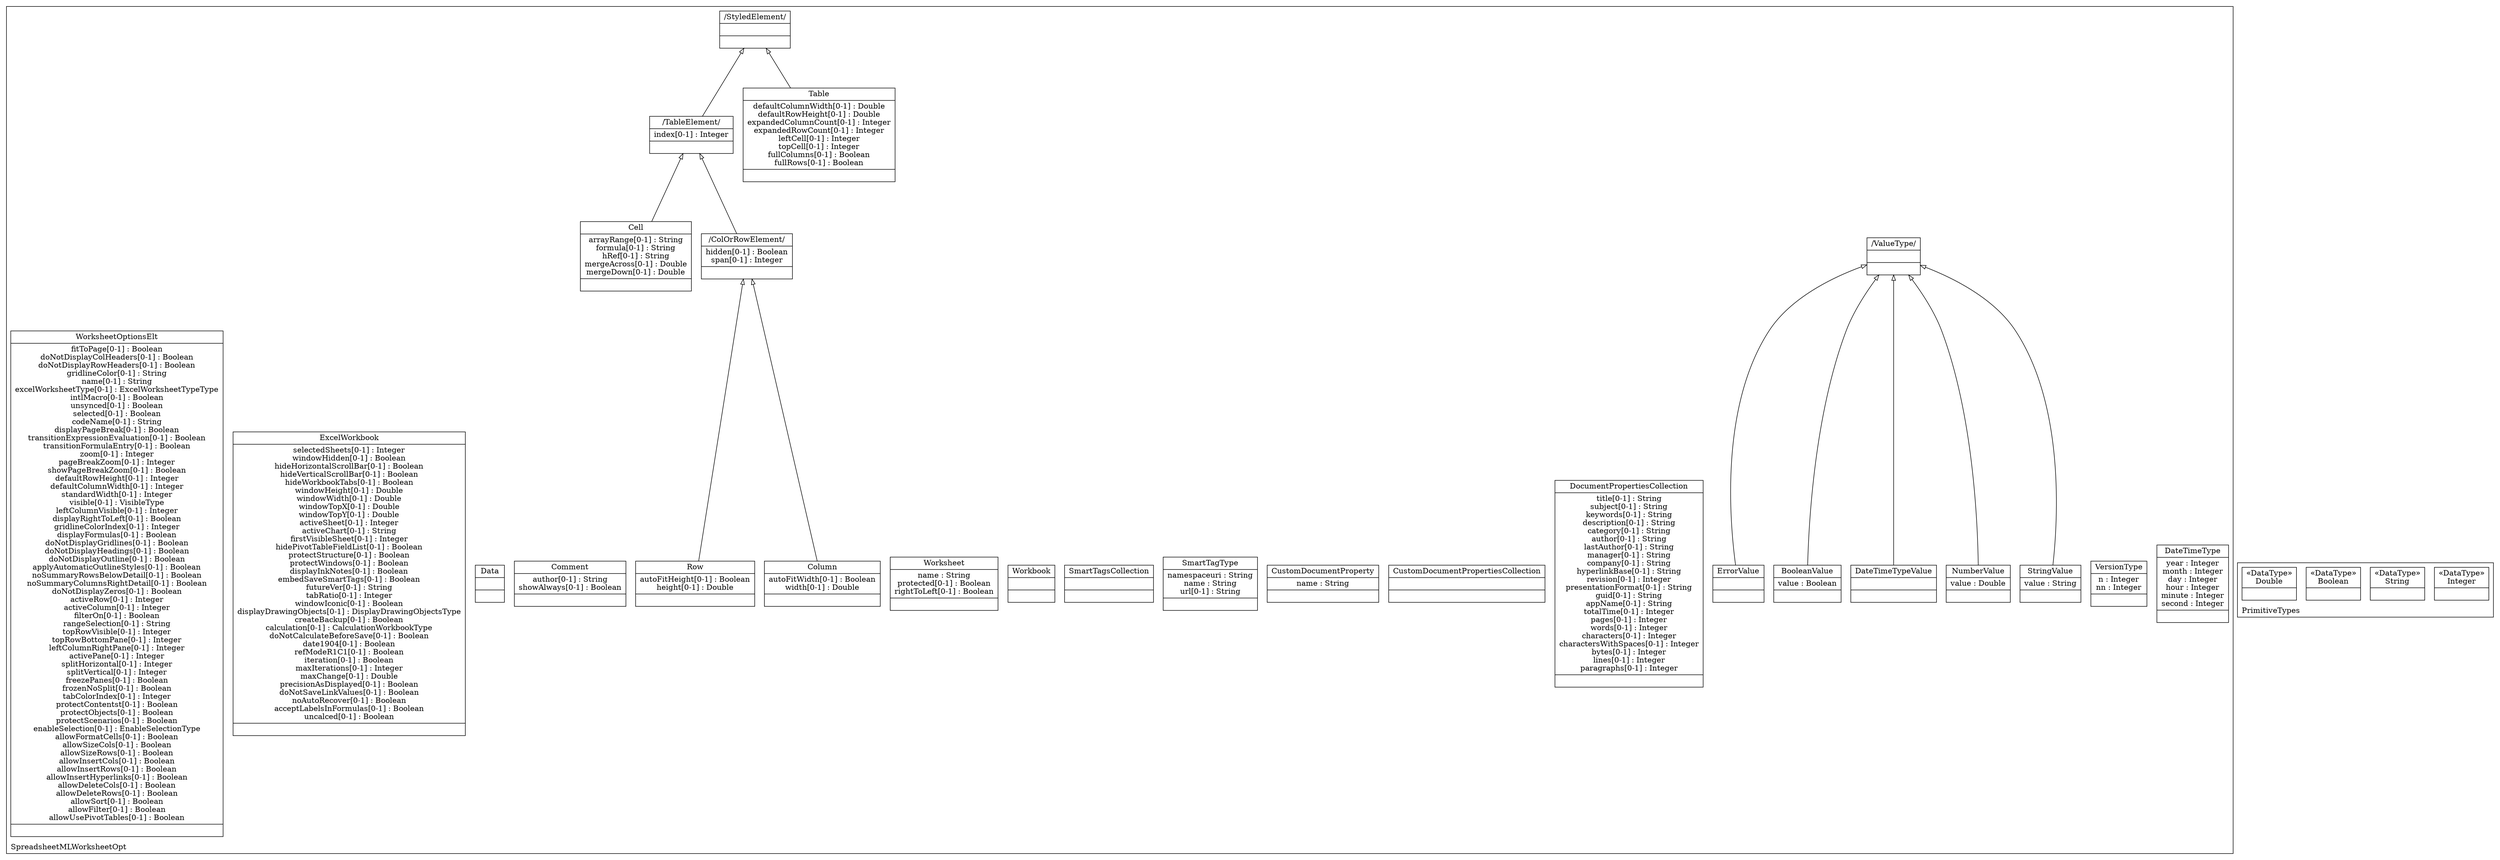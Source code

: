 digraph "KM3 Model in DOT" {
graph[rankdir=BT,labeljust=l,labelloc=t,nodeSep=0.75,compound=true];
 subgraph "cluster_SpreadsheetMLWorksheetOpt"{
labelloc=t
color=black
label=SpreadsheetMLWorksheetOpt
 node[shape=record];
DateTimeType[label="{DateTimeType|year : Integer\nmonth : Integer\nday : Integer\nhour : Integer\nminute : Integer\nsecond : Integer| }"]
;
 node[shape=record];
VersionType[label="{VersionType|n : Integer\nnn : Integer| }"]
;
 node[shape=record];
ValueType[label="{/ValueType/| | }"]
;
 node[shape=record];
StringValue[label="{StringValue|value : String| }"]
 StringValue->ValueType[arrowhead=onormal,group=ValueType,minlen=2,constraint=true,]
;
 node[shape=record];
NumberValue[label="{NumberValue|value : Double| }"]
 NumberValue->ValueType[arrowhead=onormal,group=ValueType,minlen=2,constraint=true,]
;
 node[shape=record];
DateTimeTypeValue[label="{DateTimeTypeValue| | }"]
 DateTimeTypeValue->ValueType[arrowhead=onormal,group=ValueType,minlen=2,constraint=true,]
;
 node[shape=record];
BooleanValue[label="{BooleanValue|value : Boolean| }"]
 BooleanValue->ValueType[arrowhead=onormal,group=ValueType,minlen=2,constraint=true,]
;
 node[shape=record];
ErrorValue[label="{ErrorValue| | }"]
 ErrorValue->ValueType[arrowhead=onormal,group=ValueType,minlen=2,constraint=true,]
;
 node[shape=record];
DocumentPropertiesCollection[label="{DocumentPropertiesCollection|title[0-1] : String\nsubject[0-1] : String\nkeywords[0-1] : String\ndescription[0-1] : String\ncategory[0-1] : String\nauthor[0-1] : String\nlastAuthor[0-1] : String\nmanager[0-1] : String\ncompany[0-1] : String\nhyperlinkBase[0-1] : String\nrevision[0-1] : Integer\npresentationFormat[0-1] : String\nguid[0-1] : String\nappName[0-1] : String\ntotalTime[0-1] : Integer\npages[0-1] : Integer\nwords[0-1] : Integer\ncharacters[0-1] : Integer\ncharactersWithSpaces[0-1] : Integer\nbytes[0-1] : Integer\nlines[0-1] : Integer\nparagraphs[0-1] : Integer| }"]
;
 node[shape=record];
CustomDocumentPropertiesCollection[label="{CustomDocumentPropertiesCollection| | }"]
;
 node[shape=record];
CustomDocumentProperty[label="{CustomDocumentProperty|name : String| }"]
;
 node[shape=record];
SmartTagType[label="{SmartTagType|namespaceuri : String\nname : String\nurl[0-1] : String| }"]
;
 node[shape=record];
SmartTagsCollection[label="{SmartTagsCollection| | }"]
;
 node[shape=record];
Workbook[label="{Workbook| | }"]
;
 node[shape=record];
Worksheet[label="{Worksheet|name : String\nprotected[0-1] : Boolean\nrightToLeft[0-1] : Boolean| }"]
;
 node[shape=record];
StyledElement[label="{/StyledElement/| | }"]
;
 node[shape=record];
Table[label="{Table|defaultColumnWidth[0-1] : Double\ndefaultRowHeight[0-1] : Double\nexpandedColumnCount[0-1] : Integer\nexpandedRowCount[0-1] : Integer\nleftCell[0-1] : Integer\ntopCell[0-1] : Integer\nfullColumns[0-1] : Boolean\nfullRows[0-1] : Boolean| }"]
 Table->StyledElement[arrowhead=onormal,group=StyledElement,minlen=2,constraint=true,]
;
 node[shape=record];
TableElement[label="{/TableElement/|index[0-1] : Integer| }"]
 TableElement->StyledElement[arrowhead=onormal,group=StyledElement,minlen=2,constraint=true,]
;
 node[shape=record];
ColOrRowElement[label="{/ColOrRowElement/|hidden[0-1] : Boolean\nspan[0-1] : Integer| }"]
 ColOrRowElement->TableElement[arrowhead=onormal,group=TableElement,minlen=2,constraint=true,]
;
 node[shape=record];
Column[label="{Column|autoFitWidth[0-1] : Boolean\nwidth[0-1] : Double| }"]
 Column->ColOrRowElement[arrowhead=onormal,group=ColOrRowElement,minlen=2,constraint=true,]
;
 node[shape=record];
Row[label="{Row|autoFitHeight[0-1] : Boolean\nheight[0-1] : Double| }"]
 Row->ColOrRowElement[arrowhead=onormal,group=ColOrRowElement,minlen=2,constraint=true,]
;
 node[shape=record];
Cell[label="{Cell|arrayRange[0-1] : String\nformula[0-1] : String\nhRef[0-1] : String\nmergeAcross[0-1] : Double\nmergeDown[0-1] : Double| }"]
 Cell->TableElement[arrowhead=onormal,group=TableElement,minlen=2,constraint=true,]
;
 node[shape=record];
Comment[label="{Comment|author[0-1] : String\nshowAlways[0-1] : Boolean| }"]
;
 node[shape=record];
Data[label="{Data| | }"]
;
 node[shape=record];
ExcelWorkbook[label="{ExcelWorkbook|selectedSheets[0-1] : Integer\nwindowHidden[0-1] : Boolean\nhideHorizontalScrollBar[0-1] : Boolean\nhideVerticalScrollBar[0-1] : Boolean\nhideWorkbookTabs[0-1] : Boolean\nwindowHeight[0-1] : Double\nwindowWidth[0-1] : Double\nwindowTopX[0-1] : Double\nwindowTopY[0-1] : Double\nactiveSheet[0-1] : Integer\nactiveChart[0-1] : String\nfirstVisibleSheet[0-1] : Integer\nhidePivotTableFieldList[0-1] : Boolean\nprotectStructure[0-1] : Boolean\nprotectWindows[0-1] : Boolean\ndisplayInkNotes[0-1] : Boolean\nembedSaveSmartTags[0-1] : Boolean\nfutureVer[0-1] : String\ntabRatio[0-1] : Integer\nwindowIconic[0-1] : Boolean\ndisplayDrawingObjects[0-1] : DisplayDrawingObjectsType\ncreateBackup[0-1] : Boolean\ncalculation[0-1] : CalculationWorkbookType\ndoNotCalculateBeforeSave[0-1] : Boolean\ndate1904[0-1] : Boolean\nrefModeR1C1[0-1] : Boolean\niteration[0-1] : Boolean\nmaxIterations[0-1] : Integer\nmaxChange[0-1] : Double\nprecisionAsDisplayed[0-1] : Boolean\ndoNotSaveLinkValues[0-1] : Boolean\nnoAutoRecover[0-1] : Boolean\nacceptLabelsInFormulas[0-1] : Boolean\nuncalced[0-1] : Boolean| }"]
;
 node[shape=record];
WorksheetOptionsElt[label="{WorksheetOptionsElt|fitToPage[0-1] : Boolean\ndoNotDisplayColHeaders[0-1] : Boolean\ndoNotDisplayRowHeaders[0-1] : Boolean\ngridlineColor[0-1] : String\nname[0-1] : String\nexcelWorksheetType[0-1] : ExcelWorksheetTypeType\nintlMacro[0-1] : Boolean\nunsynced[0-1] : Boolean\nselected[0-1] : Boolean\ncodeName[0-1] : String\ndisplayPageBreak[0-1] : Boolean\ntransitionExpressionEvaluation[0-1] : Boolean\ntransitionFormulaEntry[0-1] : Boolean\nzoom[0-1] : Integer\npageBreakZoom[0-1] : Integer\nshowPageBreakZoom[0-1] : Boolean\ndefaultRowHeight[0-1] : Integer\ndefaultColumnWidth[0-1] : Integer\nstandardWidth[0-1] : Integer\nvisible[0-1] : VisibleType\nleftColumnVisible[0-1] : Integer\ndisplayRightToLeft[0-1] : Boolean\ngridlineColorIndex[0-1] : Integer\ndisplayFormulas[0-1] : Boolean\ndoNotDisplayGridlines[0-1] : Boolean\ndoNotDisplayHeadings[0-1] : Boolean\ndoNotDisplayOutline[0-1] : Boolean\napplyAutomaticOutlineStyles[0-1] : Boolean\nnoSummaryRowsBelowDetail[0-1] : Boolean\nnoSummaryColumnsRightDetail[0-1] : Boolean\ndoNotDisplayZeros[0-1] : Boolean\nactiveRow[0-1] : Integer\nactiveColumn[0-1] : Integer\nfilterOn[0-1] : Boolean\nrangeSelection[0-1] : String\ntopRowVisible[0-1] : Integer\ntopRowBottomPane[0-1] : Integer\nleftColumnRightPane[0-1] : Integer\nactivePane[0-1] : Integer\nsplitHorizontal[0-1] : Integer\nsplitVertical[0-1] : Integer\nfreezePanes[0-1] : Boolean\nfrozenNoSplit[0-1] : Boolean\ntabColorIndex[0-1] : Integer\nprotectContentst[0-1] : Boolean\nprotectObjects[0-1] : Boolean\nprotectScenarios[0-1] : Boolean\nenableSelection[0-1] : EnableSelectionType\nallowFormatCells[0-1] : Boolean\nallowSizeCols[0-1] : Boolean\nallowSizeRows[0-1] : Boolean\nallowInsertCols[0-1] : Boolean\nallowInsertRows[0-1] : Boolean\nallowInsertHyperlinks[0-1] : Boolean\nallowDeleteCols[0-1] : Boolean\nallowDeleteRows[0-1] : Boolean\nallowSort[0-1] : Boolean\nallowFilter[0-1] : Boolean\nallowUsePivotTables[0-1] : Boolean| }"]
;

} subgraph "cluster_PrimitiveTypes"{
labelloc=t
color=black
label=PrimitiveTypes
 node[shape=record];
Integer[label="{&#171;DataType&#187;\nInteger|}"]
;
 node[shape=record];
String[label="{&#171;DataType&#187;\nString|}"]
;
 node[shape=record];
Boolean[label="{&#171;DataType&#187;\nBoolean|}"]
;
 node[shape=record];
Double[label="{&#171;DataType&#187;\nDouble|}"]
;

}
}